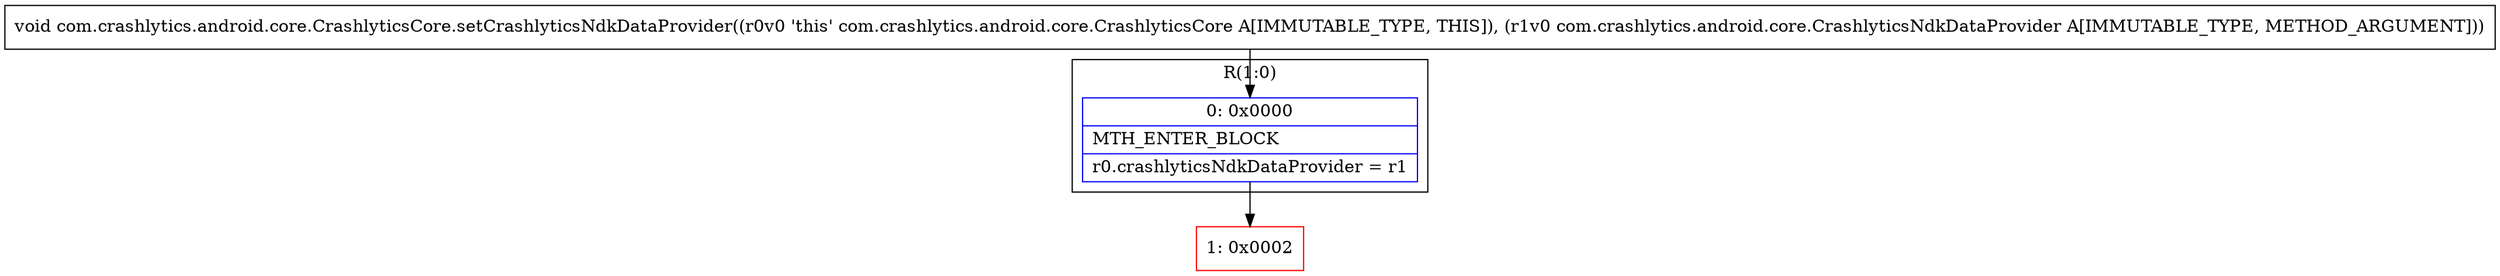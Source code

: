 digraph "CFG forcom.crashlytics.android.core.CrashlyticsCore.setCrashlyticsNdkDataProvider(Lcom\/crashlytics\/android\/core\/CrashlyticsNdkDataProvider;)V" {
subgraph cluster_Region_1662278601 {
label = "R(1:0)";
node [shape=record,color=blue];
Node_0 [shape=record,label="{0\:\ 0x0000|MTH_ENTER_BLOCK\l|r0.crashlyticsNdkDataProvider = r1\l}"];
}
Node_1 [shape=record,color=red,label="{1\:\ 0x0002}"];
MethodNode[shape=record,label="{void com.crashlytics.android.core.CrashlyticsCore.setCrashlyticsNdkDataProvider((r0v0 'this' com.crashlytics.android.core.CrashlyticsCore A[IMMUTABLE_TYPE, THIS]), (r1v0 com.crashlytics.android.core.CrashlyticsNdkDataProvider A[IMMUTABLE_TYPE, METHOD_ARGUMENT])) }"];
MethodNode -> Node_0;
Node_0 -> Node_1;
}

